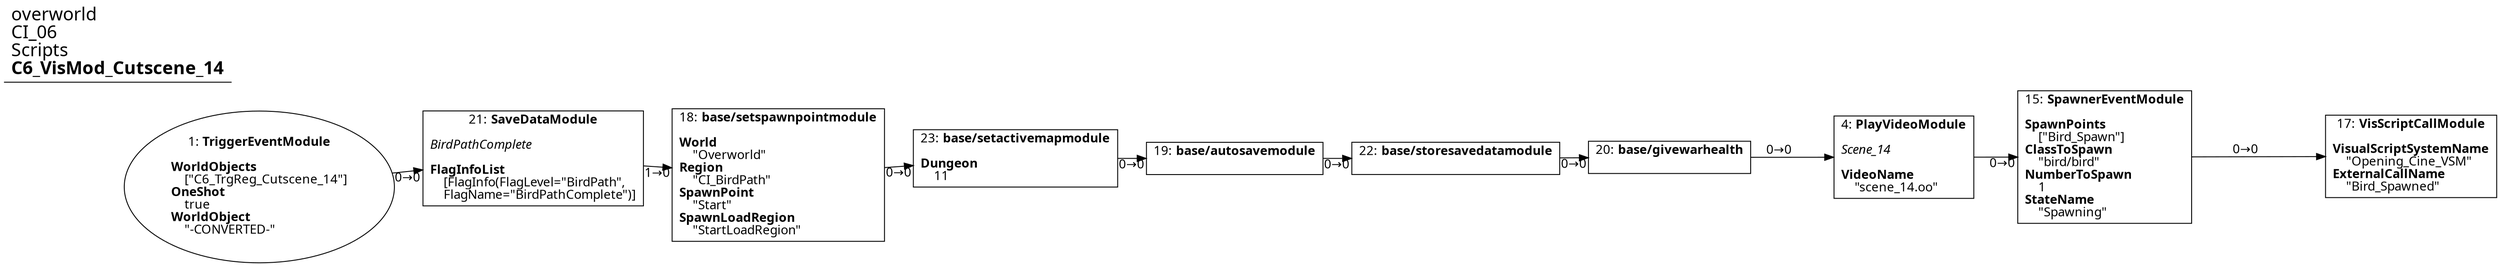 digraph {
    layout = fdp;
    overlap = prism;
    sep = "+16";
    splines = spline;

    node [ shape = box ];

    graph [ fontname = "Segoe UI" ];
    node [ fontname = "Segoe UI" ];
    edge [ fontname = "Segoe UI" ];

    1 [ label = <1: <b>TriggerEventModule</b><br/><br/><b>WorldObjects</b><br align="left"/>    [&quot;C6_TrgReg_Cutscene_14&quot;]<br align="left"/><b>OneShot</b><br align="left"/>    true<br align="left"/><b>WorldObject</b><br align="left"/>    &quot;-CONVERTED-&quot;<br align="left"/>> ];
    1 [ shape = oval ]
    1 [ pos = "-0.754,-0.11000001!" ];
    1 -> 21 [ label = "0→0" ];

    4 [ label = <4: <b>PlayVideoModule</b><br/><br/><i>Scene_14<br align="left"/></i><br align="left"/><b>VideoName</b><br align="left"/>    &quot;scene_14.oo&quot;<br align="left"/>> ];
    4 [ pos = "0.72800004,-0.132!" ];
    4 -> 15 [ label = "0→0" ];

    15 [ label = <15: <b>SpawnerEventModule</b><br/><br/><b>SpawnPoints</b><br align="left"/>    [&quot;Bird_Spawn&quot;]<br align="left"/><b>ClassToSpawn</b><br align="left"/>    &quot;bird/bird&quot;<br align="left"/><b>NumberToSpawn</b><br align="left"/>    1<br align="left"/><b>StateName</b><br align="left"/>    &quot;Spawning&quot;<br align="left"/>> ];
    15 [ pos = "0.90800005,-0.132!" ];
    15 -> 17 [ label = "0→0" ];

    17 [ label = <17: <b>VisScriptCallModule</b><br/><br/><b>VisualScriptSystemName</b><br align="left"/>    &quot;Opening_Cine_VSM&quot;<br align="left"/><b>ExternalCallName</b><br align="left"/>    &quot;Bird_Spawned&quot;<br align="left"/>> ];
    17 [ pos = "1.182,-0.132!" ];

    18 [ label = <18: <b>base/setspawnpointmodule</b><br/><br/><b>World</b><br align="left"/>    &quot;Overworld&quot;<br align="left"/><b>Region</b><br align="left"/>    &quot;CI_BirdPath&quot;<br align="left"/><b>SpawnPoint</b><br align="left"/>    &quot;Start&quot;<br align="left"/><b>SpawnLoadRegion</b><br align="left"/>    &quot;StartLoadRegion&quot;<br align="left"/>> ];
    18 [ pos = "-0.29900002,-0.133!" ];
    18 -> 23 [ label = "0→0" ];

    19 [ label = <19: <b>base/autosavemodule</b><br/><br/>> ];
    19 [ pos = "0.119,-0.132!" ];
    19 -> 22 [ label = "0→0" ];

    20 [ label = <20: <b>base/givewarhealth</b><br/><br/>> ];
    20 [ pos = "0.509,-0.132!" ];
    20 -> 4 [ label = "0→0" ];

    21 [ label = <21: <b>SaveDataModule</b><br/><br/><i>BirdPathComplete<br align="left"/></i><br align="left"/><b>FlagInfoList</b><br align="left"/>    [FlagInfo(FlagLevel=&quot;BirdPath&quot;, <br align="left"/>    FlagName=&quot;BirdPathComplete&quot;)]<br align="left"/>> ];
    21 [ pos = "-0.513,-0.11000001!" ];
    21 -> 18 [ label = "1→0" ];

    22 [ label = <22: <b>base/storesavedatamodule</b><br/><br/>> ];
    22 [ pos = "0.3,-0.132!" ];
    22 -> 20 [ label = "0→0" ];

    23 [ label = <23: <b>base/setactivemapmodule</b><br/><br/><b>Dungeon</b><br align="left"/>    11<br align="left"/>> ];
    23 [ pos = "-0.075,-0.132!" ];
    23 -> 19 [ label = "0→0" ];

    title [ pos = "-0.75500005,-0.109000005!" ];
    title [ shape = underline ];
    title [ label = <<font point-size="20">overworld<br align="left"/>CI_06<br align="left"/>Scripts<br align="left"/><b>C6_VisMod_Cutscene_14</b><br align="left"/></font>> ];
}
